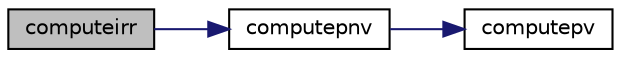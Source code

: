 digraph "computeirr"
{
  edge [fontname="Helvetica",fontsize="10",labelfontname="Helvetica",labelfontsize="10"];
  node [fontname="Helvetica",fontsize="10",shape=record];
  rankdir="LR";
  Node1 [label="computeirr",height=0.2,width=0.4,color="black", fillcolor="grey75", style="filled", fontcolor="black"];
  Node1 -> Node2 [color="midnightblue",fontsize="10",style="solid",fontname="Helvetica"];
  Node2 [label="computepnv",height=0.2,width=0.4,color="black", fillcolor="white", style="filled",URL="$eccalc_8f.html#ac5b9365f9e9b68318bf5c368bea07c90"];
  Node2 -> Node3 [color="midnightblue",fontsize="10",style="solid",fontname="Helvetica"];
  Node3 [label="computepv",height=0.2,width=0.4,color="black", fillcolor="white", style="filled",URL="$eccalc_8f.html#a9985f1a483906d935b26c08cfd157bf5"];
}
